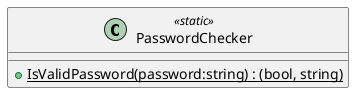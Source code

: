 @startuml
class PasswordChecker <<static>> {
    + {static} IsValidPassword(password:string) : (bool, string)
}
@enduml
